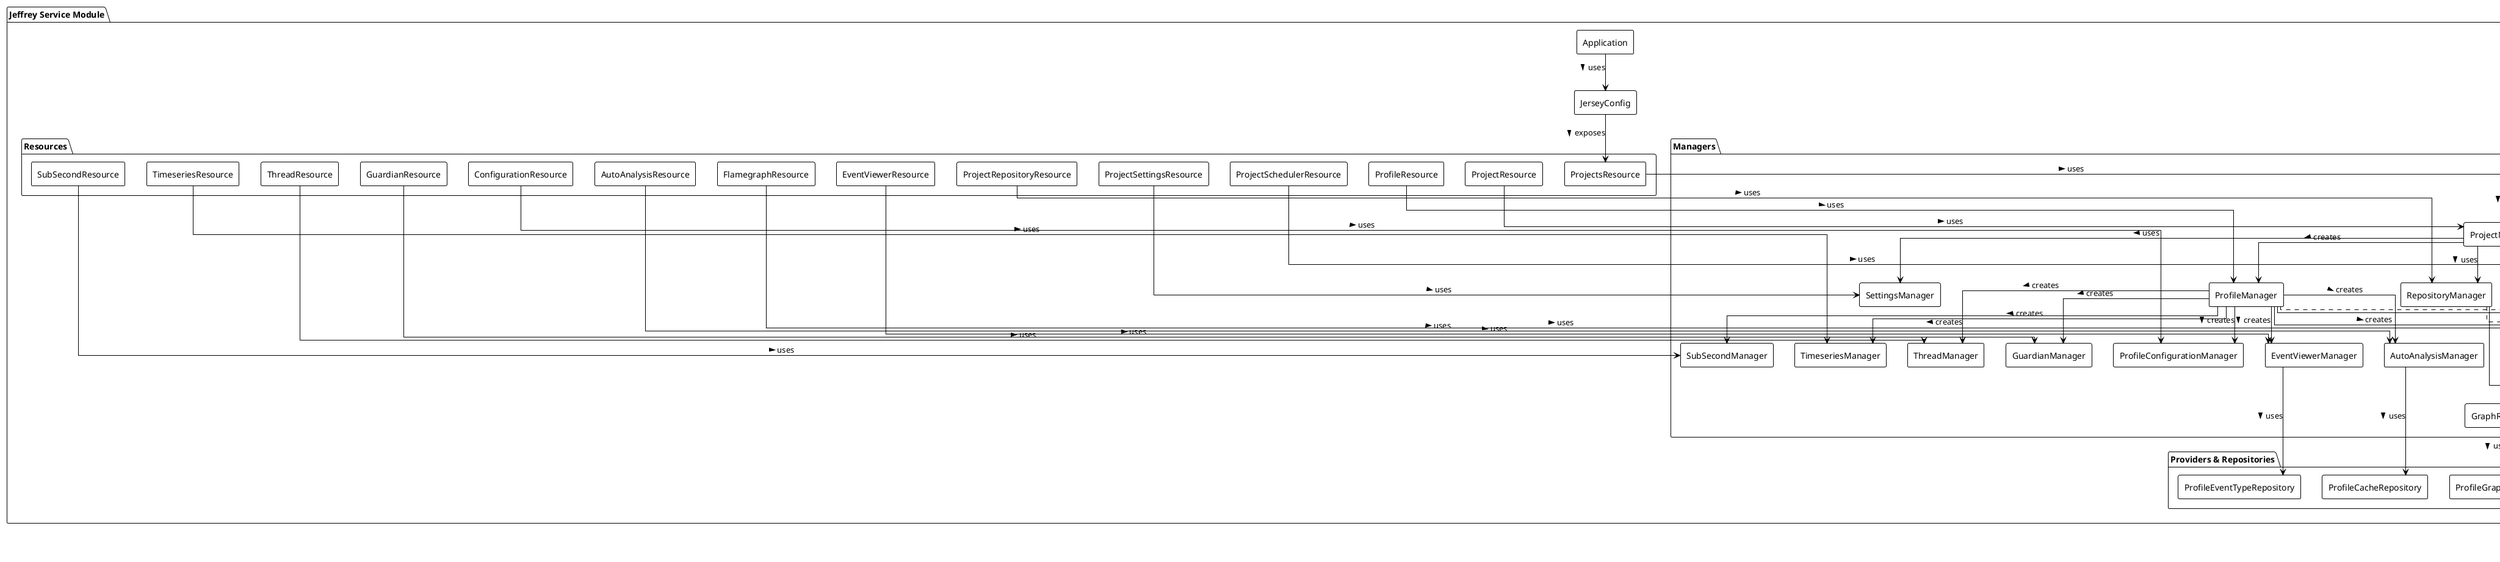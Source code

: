 @startuml Jeffrey Service Component Diagram
!theme plain
skinparam componentStyle rectangle
skinparam linetype ortho

' Main components
package "Jeffrey Service Module" {
  ' Core components
  [Application] as app
  [JerseyConfig] as jersey

  ' Managers
  package "Managers" {
    [ProjectsManager] as projectsMgr
    [ProjectManager] as projectMgr
    [ProfileManager] as profileMgr
    [RepositoryManager] as repoMgr
    [SchedulerManager] as schedulerMgr
    [SettingsManager] as settingsMgr
    
    ' Specialized managers
    [FlamegraphManager] as flamegraphMgr
    [SubSecondManager] as subsecondMgr
    [TimeseriesManager] as timeseriesMgr
    [EventViewerManager] as eventViewerMgr
    [ThreadManager] as threadMgr
    [GuardianManager] as guardianMgr
    [GraphRepositoryManager] as graphRepoMgr
    [AutoAnalysisManager] as autoAnalysisMgr
    [ProfileConfigurationManager] as profileConfigMgr
  }

  ' Resources (REST API)
  package "Resources" {
    [ProjectsResource] as projectsRes
    [ProjectResource] as projectRes
    [ProfileResource] as profileRes
    [FlamegraphResource] as flamegraphRes
    [EventViewerResource] as eventViewerRes
    [SubSecondResource] as subsecondRes
    [TimeseriesResource] as timeseriesRes
    [ThreadResource] as threadRes
    [GuardianResource] as guardianRes
    [ProjectRepositoryResource] as projectRepoRes
    [ProjectSettingsResource] as projectSettingsRes
    [ProjectSchedulerResource] as projectSchedulerRes
    [ConfigurationResource] as configRes
    [AutoAnalysisResource] as autoAnalysisRes
  }

  ' Repositories and Data Access
  package "Providers & Repositories" {
    [ProjectsRepository] as projectsRepo
    [ProjectRepository] as projectRepo
    [ProfileRepository] as profileRepo
    [ProfileEventTypeRepository] as eventTypeRepo
    [ProfileGraphRepository] as graphRepo
    [ProjectKeyValueRepository] as keyValueRepo
    [ProjectSchedulerRepository] as schedulerRepo
    [ProfileCacheRepository] as cacheRepo
  }

  ' Common utilities
  package "Common Utilities" {
    [Json] as json
    [IDGenerator] as idGenerator
    [HomeDirs] as homeDirs
    [FileSystemUtils] as fileUtils
    [Schedulers] as schedulers
    [ActiveSettings] as activeSettings
  }

  ' Initializers
  package "Initializers" {
    [SchedulerInitializer] as schedulerInit
  }
}

' External Component Dependencies
[JFR Parser] as jfrParser
[Flamegraph API] as flamegraphApi
[SQLite Persistence] as sqlitePersistence

' Relationships between components

' Core relationships
app --> jersey : uses >
jersey --> projectsRes : exposes >

' Resource to Manager relationships
projectsRes --> projectsMgr : uses >
projectRes --> projectMgr : uses >
profileRes --> profileMgr : uses >
flamegraphRes --> flamegraphMgr : uses >
eventViewerRes --> eventViewerMgr : uses >
subsecondRes --> subsecondMgr : uses >
timeseriesRes --> timeseriesMgr : uses >
threadRes --> threadMgr : uses >
guardianRes --> guardianMgr : uses >
configRes --> profileConfigMgr : uses >
autoAnalysisRes --> autoAnalysisMgr : uses >
projectRepoRes --> repoMgr : uses >
projectSettingsRes --> settingsMgr : uses >
projectSchedulerRes --> schedulerMgr : uses >

' Project/Profile Manager hierarchy
projectsMgr --> projectMgr : creates >
projectMgr --> profileMgr : creates >
projectMgr --> repoMgr : uses >
projectMgr --> schedulerMgr : uses >
projectMgr --> settingsMgr : uses >

' Profile Manager sub-managers
profileMgr --> flamegraphMgr : creates >
profileMgr --> subsecondMgr : creates >
profileMgr --> timeseriesMgr : creates >
profileMgr --> eventViewerMgr : creates >
profileMgr --> threadMgr : creates >
profileMgr --> guardianMgr : creates >
profileMgr --> profileConfigMgr : creates >
profileMgr --> autoAnalysisMgr : creates >

' Repository dependencies
projectsMgr --> projectsRepo : uses >
projectMgr --> projectRepo : uses >
profileMgr --> profileRepo : uses >
eventViewerMgr --> eventTypeRepo : uses >
flamegraphMgr --> graphRepoMgr : uses >
graphRepoMgr --> graphRepo : uses >
repoMgr --> keyValueRepo : uses >
schedulerMgr --> schedulerRepo : uses >
autoAnalysisMgr --> cacheRepo : uses >

' Common utility usage
projectsMgr ..> json : uses >
projectMgr ..> homeDirs : uses >
repoMgr ..> fileUtils : uses >
schedulerMgr ..> idGenerator : uses >
schedulerInit ..> schedulers : uses >

' External dependencies
profileMgr ..> jfrParser : uses >
flamegraphMgr ..> flamegraphApi : uses >
projectsRepo ..> sqlitePersistence : uses >

' Initialize relationship
schedulerInit --> projectsMgr : initializes >

@enduml